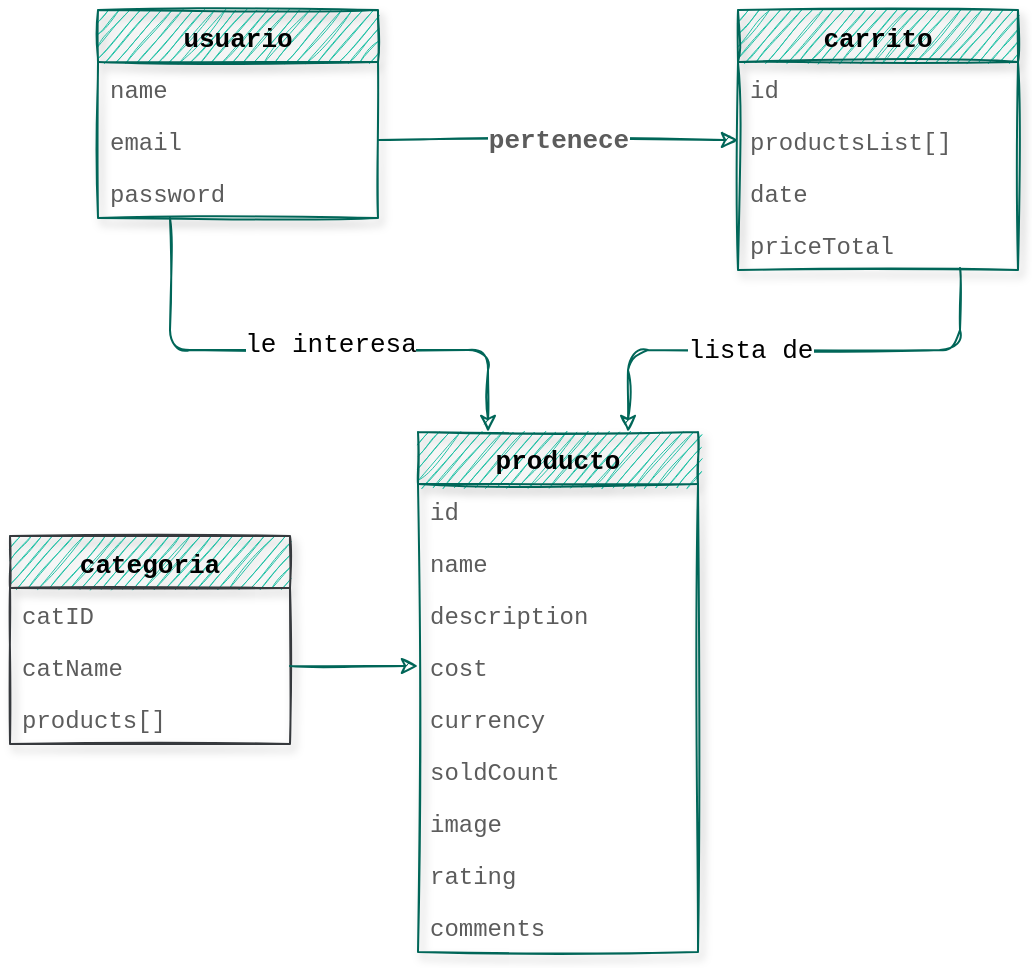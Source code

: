 <mxfile version="13.9.9" type="device"><diagram id="C5RBs43oDa-KdzZeNtuy" name="Page-1"><mxGraphModel dx="1445" dy="822" grid="1" gridSize="10" guides="1" tooltips="1" connect="1" arrows="1" fold="1" page="1" pageScale="1" pageWidth="827" pageHeight="1169" math="0" shadow="0"><root><mxCell id="WIyWlLk6GJQsqaUBKTNV-0"/><mxCell id="WIyWlLk6GJQsqaUBKTNV-1" parent="WIyWlLk6GJQsqaUBKTNV-0"/><mxCell id="E2O7UFYcvKnI4FmkXfhd-63" style="edgeStyle=orthogonalEdgeStyle;curved=0;rounded=1;sketch=1;orthogonalLoop=1;jettySize=auto;html=1;entryX=0.25;entryY=0;entryDx=0;entryDy=0;strokeColor=#006658;fillColor=#21C0A5;fontFamily=Courier New;fontSize=13;fontColor=#000000;" edge="1" parent="WIyWlLk6GJQsqaUBKTNV-1" source="E2O7UFYcvKnI4FmkXfhd-2" target="E2O7UFYcvKnI4FmkXfhd-6"><mxGeometry relative="1" as="geometry"><Array as="points"><mxPoint x="220" y="440"/><mxPoint x="379" y="440"/></Array></mxGeometry></mxCell><mxCell id="E2O7UFYcvKnI4FmkXfhd-64" value="le interesa" style="edgeLabel;html=1;align=center;verticalAlign=middle;resizable=0;points=[];fontSize=13;fontFamily=Courier New;fontColor=#000000;" vertex="1" connectable="0" parent="E2O7UFYcvKnI4FmkXfhd-63"><mxGeometry x="-0.098" y="3" relative="1" as="geometry"><mxPoint x="26" as="offset"/></mxGeometry></mxCell><mxCell id="E2O7UFYcvKnI4FmkXfhd-2" value="usuario" style="swimlane;fontStyle=1;childLayout=stackLayout;horizontal=1;startSize=26;horizontalStack=0;resizeParent=1;resizeParentMax=0;resizeLast=0;collapsible=1;marginBottom=0;sketch=1;strokeColor=#006658;shadow=1;labelBorderColor=none;verticalAlign=middle;fillColor=#21C0A5;fontSize=13;labelBackgroundColor=none;fontFamily=Courier New;" vertex="1" parent="WIyWlLk6GJQsqaUBKTNV-1"><mxGeometry x="184" y="270" width="140" height="104" as="geometry"/></mxCell><mxCell id="E2O7UFYcvKnI4FmkXfhd-3" value="name" style="text;strokeColor=none;fillColor=none;align=left;verticalAlign=middle;spacingLeft=4;spacingRight=4;overflow=hidden;rotatable=0;points=[[0,0.5],[1,0.5]];portConstraint=eastwest;sketch=1;labelBorderColor=none;fontColor=#5C5C5C;fontFamily=Courier New;" vertex="1" parent="E2O7UFYcvKnI4FmkXfhd-2"><mxGeometry y="26" width="140" height="26" as="geometry"/></mxCell><mxCell id="E2O7UFYcvKnI4FmkXfhd-4" value="email" style="text;strokeColor=none;fillColor=none;align=left;verticalAlign=middle;spacingLeft=4;spacingRight=4;overflow=hidden;rotatable=0;points=[[0,0.5],[1,0.5]];portConstraint=eastwest;sketch=1;labelBorderColor=none;fontColor=#5C5C5C;fontFamily=Courier New;" vertex="1" parent="E2O7UFYcvKnI4FmkXfhd-2"><mxGeometry y="52" width="140" height="26" as="geometry"/></mxCell><mxCell id="E2O7UFYcvKnI4FmkXfhd-5" value="password" style="text;strokeColor=none;fillColor=none;align=left;verticalAlign=middle;spacingLeft=4;spacingRight=4;overflow=hidden;rotatable=0;points=[[0,0.5],[1,0.5]];portConstraint=eastwest;sketch=1;labelBorderColor=none;fontColor=#5C5C5C;fontFamily=Courier New;" vertex="1" parent="E2O7UFYcvKnI4FmkXfhd-2"><mxGeometry y="78" width="140" height="26" as="geometry"/></mxCell><mxCell id="E2O7UFYcvKnI4FmkXfhd-6" value="producto" style="swimlane;fontStyle=1;childLayout=stackLayout;horizontal=1;startSize=26;horizontalStack=0;resizeParent=1;resizeParentMax=0;resizeLast=0;collapsible=1;marginBottom=0;strokeColor=#006658;sketch=1;labelBorderColor=none;verticalAlign=middle;shadow=1;fillColor=#21C0A5;fontSize=13;labelBackgroundColor=none;fontFamily=Courier New;" vertex="1" parent="WIyWlLk6GJQsqaUBKTNV-1"><mxGeometry x="344" y="481" width="140" height="260" as="geometry"/></mxCell><mxCell id="E2O7UFYcvKnI4FmkXfhd-7" value="id" style="text;strokeColor=none;fillColor=none;align=left;verticalAlign=middle;spacingLeft=4;spacingRight=4;overflow=hidden;rotatable=0;points=[[0,0.5],[1,0.5]];portConstraint=eastwest;sketch=1;labelBorderColor=none;fontColor=#5C5C5C;fontFamily=Courier New;" vertex="1" parent="E2O7UFYcvKnI4FmkXfhd-6"><mxGeometry y="26" width="140" height="26" as="geometry"/></mxCell><mxCell id="E2O7UFYcvKnI4FmkXfhd-8" value="name" style="text;strokeColor=none;fillColor=none;align=left;verticalAlign=middle;spacingLeft=4;spacingRight=4;overflow=hidden;rotatable=0;points=[[0,0.5],[1,0.5]];portConstraint=eastwest;sketch=1;labelBorderColor=none;fontColor=#5C5C5C;fontFamily=Courier New;" vertex="1" parent="E2O7UFYcvKnI4FmkXfhd-6"><mxGeometry y="52" width="140" height="26" as="geometry"/></mxCell><mxCell id="E2O7UFYcvKnI4FmkXfhd-11" value="description" style="text;strokeColor=none;fillColor=none;align=left;verticalAlign=middle;spacingLeft=4;spacingRight=4;overflow=hidden;rotatable=0;points=[[0,0.5],[1,0.5]];portConstraint=eastwest;sketch=1;labelBorderColor=none;fontColor=#5C5C5C;fontFamily=Courier New;" vertex="1" parent="E2O7UFYcvKnI4FmkXfhd-6"><mxGeometry y="78" width="140" height="26" as="geometry"/></mxCell><mxCell id="E2O7UFYcvKnI4FmkXfhd-12" value="cost" style="text;strokeColor=none;fillColor=none;align=left;verticalAlign=middle;spacingLeft=4;spacingRight=4;overflow=hidden;rotatable=0;points=[[0,0.5],[1,0.5]];portConstraint=eastwest;sketch=1;labelBorderColor=none;fontColor=#5C5C5C;fontFamily=Courier New;" vertex="1" parent="E2O7UFYcvKnI4FmkXfhd-6"><mxGeometry y="104" width="140" height="26" as="geometry"/></mxCell><mxCell id="E2O7UFYcvKnI4FmkXfhd-14" value="currency" style="text;strokeColor=none;fillColor=none;align=left;verticalAlign=middle;spacingLeft=4;spacingRight=4;overflow=hidden;rotatable=0;points=[[0,0.5],[1,0.5]];portConstraint=eastwest;sketch=1;labelBorderColor=none;fontColor=#5C5C5C;fontFamily=Courier New;" vertex="1" parent="E2O7UFYcvKnI4FmkXfhd-6"><mxGeometry y="130" width="140" height="26" as="geometry"/></mxCell><mxCell id="E2O7UFYcvKnI4FmkXfhd-13" value="soldCount" style="text;strokeColor=none;fillColor=none;align=left;verticalAlign=middle;spacingLeft=4;spacingRight=4;overflow=hidden;rotatable=0;points=[[0,0.5],[1,0.5]];portConstraint=eastwest;sketch=1;labelBorderColor=none;fontColor=#5C5C5C;fontFamily=Courier New;" vertex="1" parent="E2O7UFYcvKnI4FmkXfhd-6"><mxGeometry y="156" width="140" height="26" as="geometry"/></mxCell><mxCell id="E2O7UFYcvKnI4FmkXfhd-65" value="image" style="text;strokeColor=none;fillColor=none;align=left;verticalAlign=middle;spacingLeft=4;spacingRight=4;overflow=hidden;rotatable=0;points=[[0,0.5],[1,0.5]];portConstraint=eastwest;sketch=1;labelBorderColor=none;fontColor=#5C5C5C;fontFamily=Courier New;" vertex="1" parent="E2O7UFYcvKnI4FmkXfhd-6"><mxGeometry y="182" width="140" height="26" as="geometry"/></mxCell><mxCell id="E2O7UFYcvKnI4FmkXfhd-66" value="rating" style="text;strokeColor=none;fillColor=none;align=left;verticalAlign=middle;spacingLeft=4;spacingRight=4;overflow=hidden;rotatable=0;points=[[0,0.5],[1,0.5]];portConstraint=eastwest;sketch=1;labelBorderColor=none;fontColor=#5C5C5C;fontFamily=Courier New;" vertex="1" parent="E2O7UFYcvKnI4FmkXfhd-6"><mxGeometry y="208" width="140" height="26" as="geometry"/></mxCell><mxCell id="E2O7UFYcvKnI4FmkXfhd-9" value="comments" style="text;strokeColor=none;fillColor=none;align=left;verticalAlign=middle;spacingLeft=4;spacingRight=4;overflow=hidden;rotatable=0;points=[[0,0.5],[1,0.5]];portConstraint=eastwest;sketch=1;labelBorderColor=none;fontColor=#5C5C5C;fontFamily=Courier New;" vertex="1" parent="E2O7UFYcvKnI4FmkXfhd-6"><mxGeometry y="234" width="140" height="26" as="geometry"/></mxCell><mxCell id="E2O7UFYcvKnI4FmkXfhd-15" value="categoria" style="swimlane;fontStyle=1;childLayout=stackLayout;horizontal=1;startSize=26;horizontalStack=0;resizeParent=1;resizeParentMax=0;resizeLast=0;collapsible=1;marginBottom=0;strokeColor=#36393d;sketch=1;labelBorderColor=none;verticalAlign=middle;shadow=1;fillColor=#21C0A5;fontSize=13;labelBackgroundColor=none;fontFamily=Courier New;" vertex="1" parent="WIyWlLk6GJQsqaUBKTNV-1"><mxGeometry x="140" y="533" width="140" height="104" as="geometry"/></mxCell><mxCell id="E2O7UFYcvKnI4FmkXfhd-16" value="catID" style="text;strokeColor=none;fillColor=none;align=left;verticalAlign=middle;spacingLeft=4;spacingRight=4;overflow=hidden;rotatable=0;points=[[0,0.5],[1,0.5]];portConstraint=eastwest;sketch=1;labelBorderColor=none;fontColor=#5C5C5C;fontFamily=Courier New;" vertex="1" parent="E2O7UFYcvKnI4FmkXfhd-15"><mxGeometry y="26" width="140" height="26" as="geometry"/></mxCell><mxCell id="E2O7UFYcvKnI4FmkXfhd-17" value="catName" style="text;strokeColor=none;fillColor=none;align=left;verticalAlign=middle;spacingLeft=4;spacingRight=4;overflow=hidden;rotatable=0;points=[[0,0.5],[1,0.5]];portConstraint=eastwest;sketch=1;labelBorderColor=none;fontColor=#5C5C5C;fontFamily=Courier New;" vertex="1" parent="E2O7UFYcvKnI4FmkXfhd-15"><mxGeometry y="52" width="140" height="26" as="geometry"/></mxCell><mxCell id="E2O7UFYcvKnI4FmkXfhd-18" value="products[]" style="text;strokeColor=none;fillColor=none;align=left;verticalAlign=middle;spacingLeft=4;spacingRight=4;overflow=hidden;rotatable=0;points=[[0,0.5],[1,0.5]];portConstraint=eastwest;sketch=1;labelBorderColor=none;fontColor=#5C5C5C;fontFamily=Courier New;" vertex="1" parent="E2O7UFYcvKnI4FmkXfhd-15"><mxGeometry y="78" width="140" height="26" as="geometry"/></mxCell><mxCell id="E2O7UFYcvKnI4FmkXfhd-60" style="edgeStyle=orthogonalEdgeStyle;curved=0;rounded=1;sketch=1;orthogonalLoop=1;jettySize=auto;html=1;entryX=0.75;entryY=0;entryDx=0;entryDy=0;strokeColor=#006658;fillColor=#21C0A5;fontFamily=Courier New;fontSize=13;fontColor=#000000;exitX=0.793;exitY=0.962;exitDx=0;exitDy=0;exitPerimeter=0;" edge="1" parent="WIyWlLk6GJQsqaUBKTNV-1" source="E2O7UFYcvKnI4FmkXfhd-33" target="E2O7UFYcvKnI4FmkXfhd-6"><mxGeometry relative="1" as="geometry"><Array as="points"><mxPoint x="615" y="440"/><mxPoint x="449" y="440"/></Array></mxGeometry></mxCell><mxCell id="E2O7UFYcvKnI4FmkXfhd-61" value="lista de" style="edgeLabel;html=1;align=center;verticalAlign=middle;resizable=0;points=[];fontSize=13;fontFamily=Courier New;fontColor=#000000;" vertex="1" connectable="0" parent="E2O7UFYcvKnI4FmkXfhd-60"><mxGeometry x="0.282" relative="1" as="geometry"><mxPoint x="13" as="offset"/></mxGeometry></mxCell><mxCell id="E2O7UFYcvKnI4FmkXfhd-21" value="carrito" style="swimlane;fontStyle=1;childLayout=stackLayout;horizontal=1;startSize=26;horizontalStack=0;resizeParent=1;resizeParentMax=0;resizeLast=0;collapsible=1;marginBottom=0;strokeColor=#006658;sketch=1;labelBorderColor=none;verticalAlign=middle;shadow=1;swimlaneFillColor=none;fillColor=#21C0A5;fontSize=13;labelBackgroundColor=none;fontFamily=Courier New;" vertex="1" parent="WIyWlLk6GJQsqaUBKTNV-1"><mxGeometry x="504" y="270" width="140" height="130" as="geometry"/></mxCell><mxCell id="E2O7UFYcvKnI4FmkXfhd-23" value="id" style="text;strokeColor=none;fillColor=none;align=left;verticalAlign=middle;spacingLeft=4;spacingRight=4;overflow=hidden;rotatable=0;points=[[0,0.5],[1,0.5]];portConstraint=eastwest;sketch=1;labelBorderColor=none;fontColor=#5C5C5C;fontFamily=Courier New;" vertex="1" parent="E2O7UFYcvKnI4FmkXfhd-21"><mxGeometry y="26" width="140" height="26" as="geometry"/></mxCell><mxCell id="E2O7UFYcvKnI4FmkXfhd-25" value="productsList[]" style="text;strokeColor=none;fillColor=none;align=left;verticalAlign=middle;spacingLeft=4;spacingRight=4;overflow=hidden;rotatable=0;points=[[0,0.5],[1,0.5]];portConstraint=eastwest;sketch=1;labelBorderColor=none;fontColor=#5C5C5C;fontFamily=Courier New;" vertex="1" parent="E2O7UFYcvKnI4FmkXfhd-21"><mxGeometry y="52" width="140" height="26" as="geometry"/></mxCell><mxCell id="E2O7UFYcvKnI4FmkXfhd-59" value="date" style="text;strokeColor=none;fillColor=none;align=left;verticalAlign=middle;spacingLeft=4;spacingRight=4;overflow=hidden;rotatable=0;points=[[0,0.5],[1,0.5]];portConstraint=eastwest;sketch=1;labelBorderColor=none;fontColor=#5C5C5C;fontFamily=Courier New;" vertex="1" parent="E2O7UFYcvKnI4FmkXfhd-21"><mxGeometry y="78" width="140" height="26" as="geometry"/></mxCell><mxCell id="E2O7UFYcvKnI4FmkXfhd-33" value="priceTotal" style="text;strokeColor=none;fillColor=none;align=left;verticalAlign=middle;spacingLeft=4;spacingRight=4;overflow=hidden;rotatable=0;points=[[0,0.5],[1,0.5]];portConstraint=eastwest;sketch=1;labelBorderColor=none;fontColor=#5C5C5C;fontFamily=Courier New;" vertex="1" parent="E2O7UFYcvKnI4FmkXfhd-21"><mxGeometry y="104" width="140" height="26" as="geometry"/></mxCell><mxCell id="E2O7UFYcvKnI4FmkXfhd-36" style="edgeStyle=orthogonalEdgeStyle;rounded=1;orthogonalLoop=1;jettySize=auto;html=1;entryX=0;entryY=0.5;entryDx=0;entryDy=0;strokeColor=#006658;sketch=1;labelBorderColor=none;verticalAlign=middle;fontColor=#5C5C5C;fontFamily=Courier New;" edge="1" parent="WIyWlLk6GJQsqaUBKTNV-1" source="E2O7UFYcvKnI4FmkXfhd-4" target="E2O7UFYcvKnI4FmkXfhd-25"><mxGeometry relative="1" as="geometry"/></mxCell><mxCell id="E2O7UFYcvKnI4FmkXfhd-43" value="pertenece" style="edgeLabel;html=1;align=center;verticalAlign=middle;resizable=0;points=[];fontSize=13;sketch=1;labelBorderColor=none;fontColor=#5C5C5C;fontFamily=Courier New;fontStyle=1" vertex="1" connectable="0" parent="E2O7UFYcvKnI4FmkXfhd-36"><mxGeometry x="-0.279" y="1" relative="1" as="geometry"><mxPoint x="25" y="1" as="offset"/></mxGeometry></mxCell><mxCell id="E2O7UFYcvKnI4FmkXfhd-62" style="edgeStyle=orthogonalEdgeStyle;curved=0;rounded=1;sketch=1;orthogonalLoop=1;jettySize=auto;html=1;strokeColor=#006658;fillColor=#21C0A5;fontFamily=Courier New;fontSize=13;fontColor=#000000;" edge="1" parent="WIyWlLk6GJQsqaUBKTNV-1" source="E2O7UFYcvKnI4FmkXfhd-17"><mxGeometry relative="1" as="geometry"><mxPoint x="344" y="598" as="targetPoint"/><Array as="points"><mxPoint x="344" y="598"/></Array></mxGeometry></mxCell></root></mxGraphModel></diagram></mxfile>